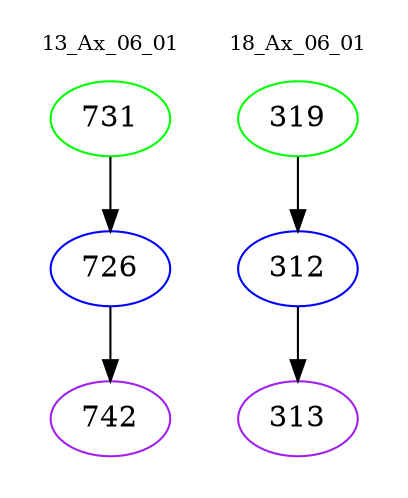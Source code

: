 digraph{
subgraph cluster_0 {
color = white
label = "13_Ax_06_01";
fontsize=10;
T0_731 [label="731", color="green"]
T0_731 -> T0_726 [color="black"]
T0_726 [label="726", color="blue"]
T0_726 -> T0_742 [color="black"]
T0_742 [label="742", color="purple"]
}
subgraph cluster_1 {
color = white
label = "18_Ax_06_01";
fontsize=10;
T1_319 [label="319", color="green"]
T1_319 -> T1_312 [color="black"]
T1_312 [label="312", color="blue"]
T1_312 -> T1_313 [color="black"]
T1_313 [label="313", color="purple"]
}
}
